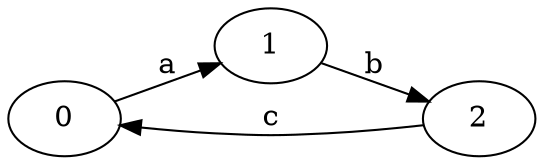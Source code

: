 digraph g
{
    rankdir = LR
    0; 1; 2;  

    0 -> 1[label="a"]
    1 -> 2[label="b"]
    2 -> 0[label="c"]
}